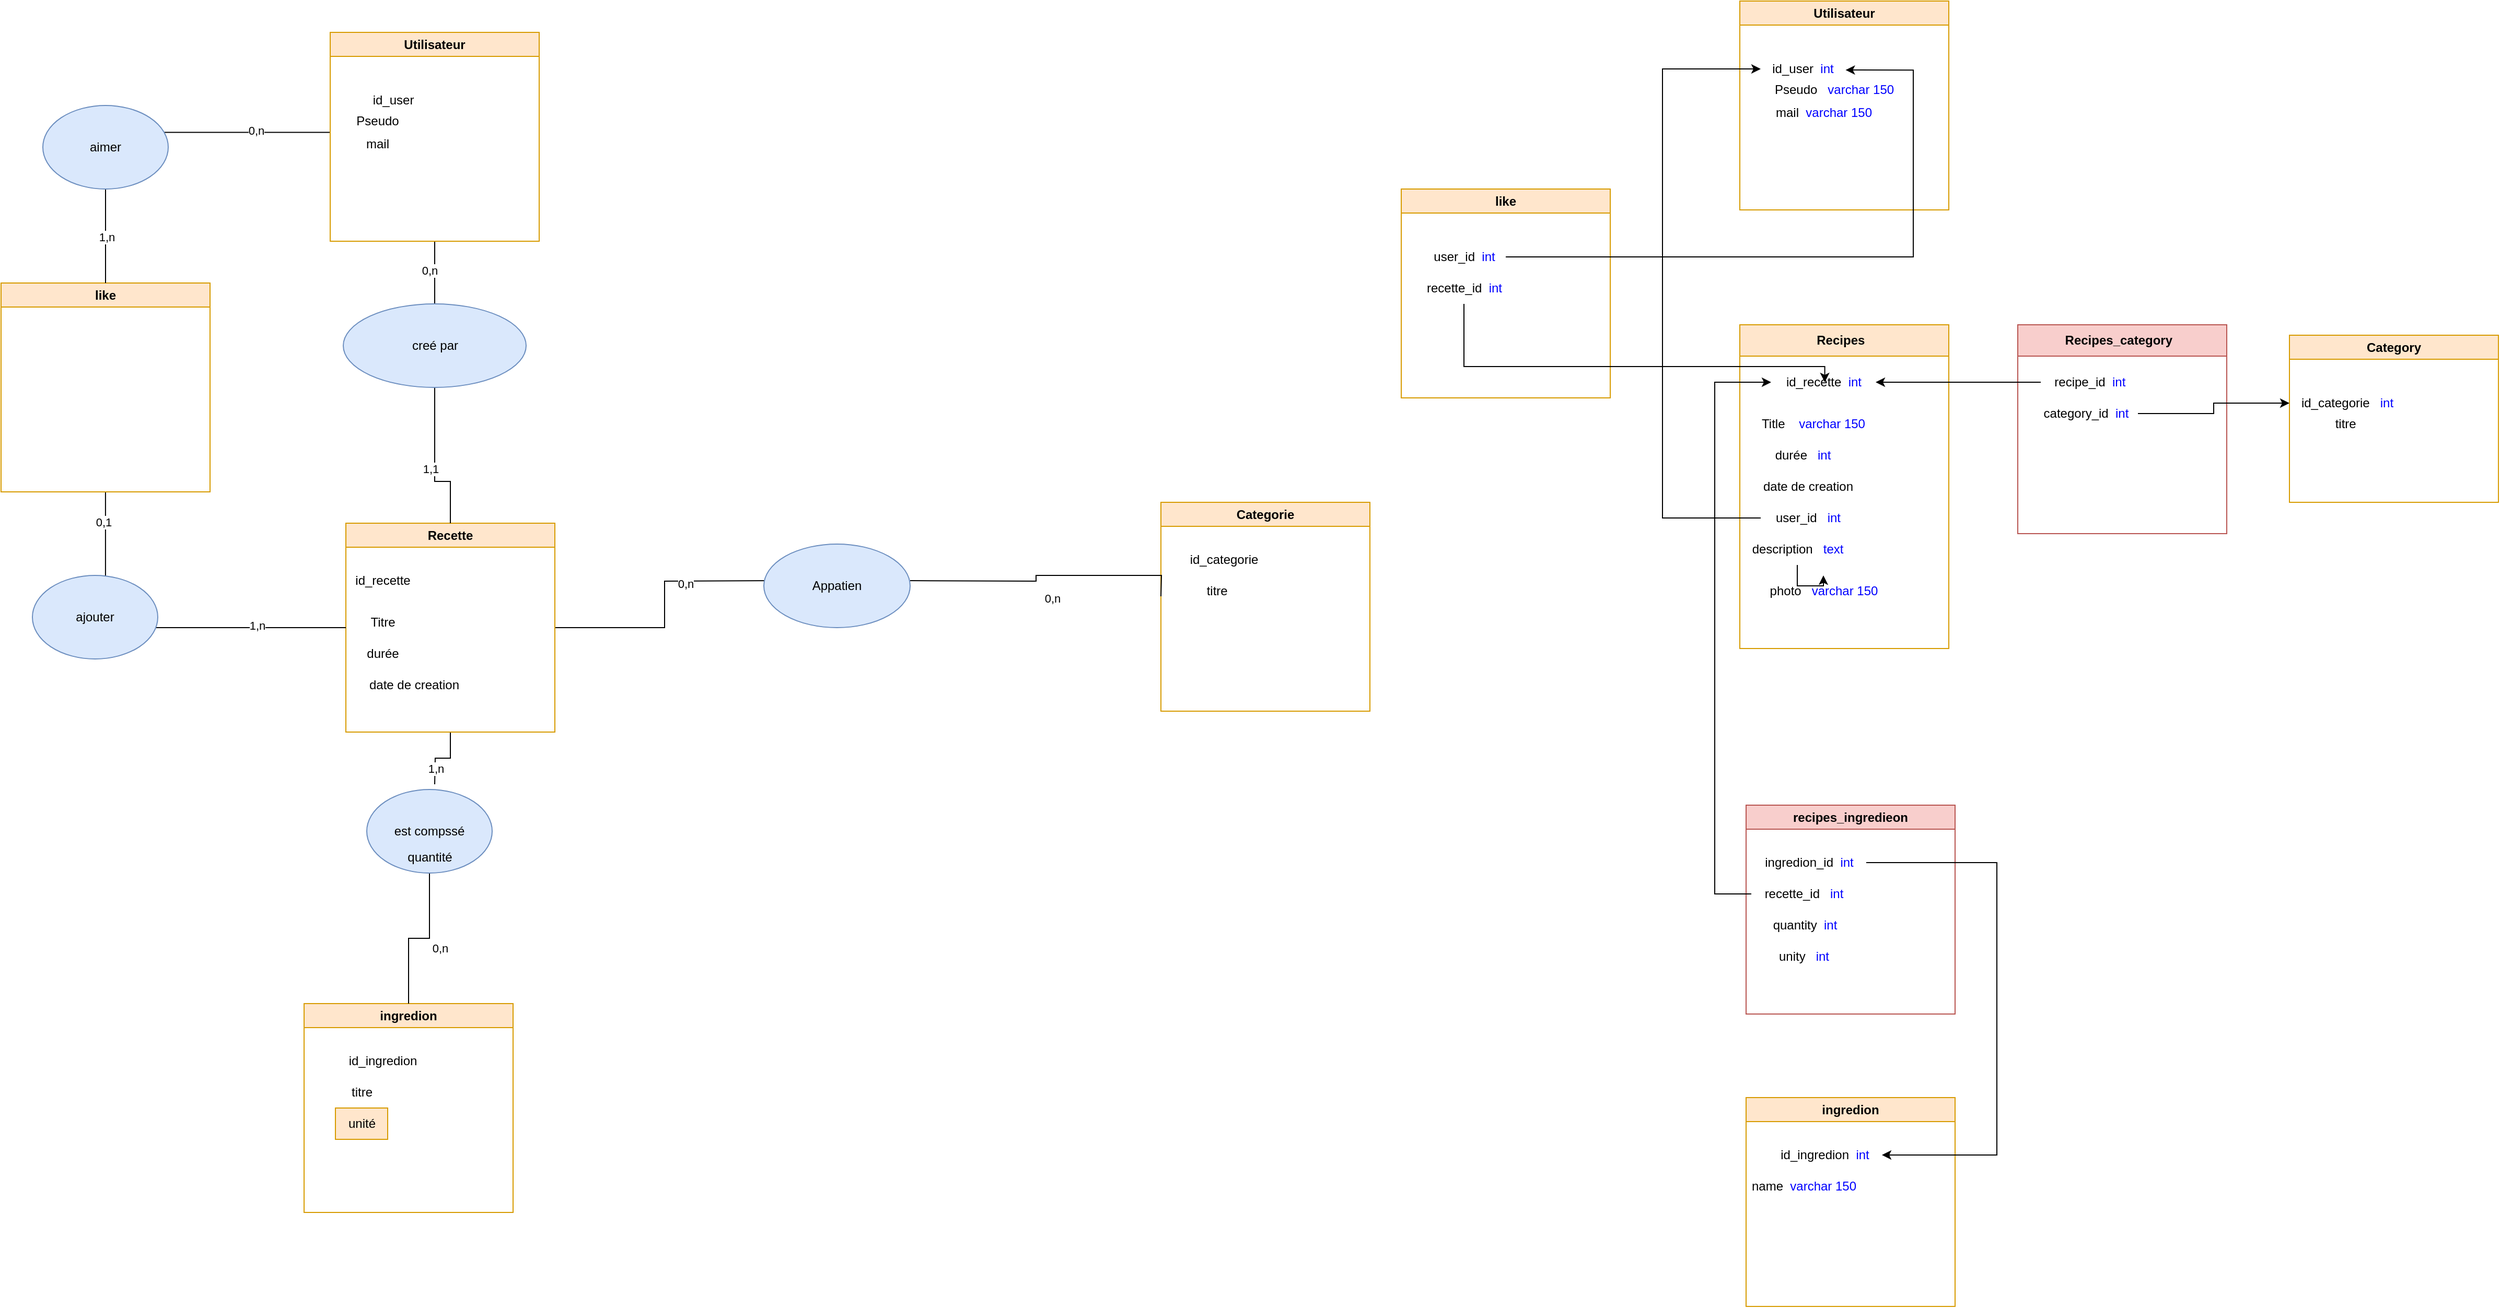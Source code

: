 <mxfile version="21.1.8" type="github">
  <diagram name="Page-1" id="wgrk6S5nRZcHMJpSFBIV">
    <mxGraphModel dx="1641" dy="1627" grid="1" gridSize="10" guides="1" tooltips="1" connect="1" arrows="1" fold="1" page="1" pageScale="1" pageWidth="827" pageHeight="1169" math="0" shadow="0">
      <root>
        <mxCell id="0" />
        <mxCell id="1" parent="0" />
        <mxCell id="pvugn4LxKU0_r8Y4LYPX-5" style="edgeStyle=orthogonalEdgeStyle;rounded=0;orthogonalLoop=1;jettySize=auto;html=1;entryX=0;entryY=0.5;entryDx=0;entryDy=0;endArrow=none;endFill=0;" edge="1" parent="1" source="pvugn4LxKU0_r8Y4LYPX-1">
          <mxGeometry relative="1" as="geometry">
            <mxPoint x="530" y="345" as="targetPoint" />
          </mxGeometry>
        </mxCell>
        <mxCell id="pvugn4LxKU0_r8Y4LYPX-25" value="0,n" style="edgeLabel;html=1;align=center;verticalAlign=middle;resizable=0;points=[];" vertex="1" connectable="0" parent="pvugn4LxKU0_r8Y4LYPX-5">
          <mxGeometry x="0.333" y="-2" relative="1" as="geometry">
            <mxPoint as="offset" />
          </mxGeometry>
        </mxCell>
        <mxCell id="pvugn4LxKU0_r8Y4LYPX-10" style="edgeStyle=orthogonalEdgeStyle;rounded=0;orthogonalLoop=1;jettySize=auto;html=1;exitX=0.5;exitY=1;exitDx=0;exitDy=0;endArrow=none;endFill=0;" edge="1" parent="1" source="pvugn4LxKU0_r8Y4LYPX-1">
          <mxGeometry relative="1" as="geometry">
            <mxPoint x="205.0" y="540" as="targetPoint" />
          </mxGeometry>
        </mxCell>
        <mxCell id="pvugn4LxKU0_r8Y4LYPX-1" value="Recette" style="swimlane;whiteSpace=wrap;html=1;fillColor=#ffe6cc;strokeColor=#d79b00;" vertex="1" parent="1">
          <mxGeometry x="120" y="290" width="200" height="200" as="geometry" />
        </mxCell>
        <mxCell id="pvugn4LxKU0_r8Y4LYPX-18" value="Titre" style="text;html=1;align=center;verticalAlign=middle;resizable=0;points=[];autosize=1;strokeColor=none;fillColor=none;" vertex="1" parent="pvugn4LxKU0_r8Y4LYPX-1">
          <mxGeometry x="10" y="80" width="50" height="30" as="geometry" />
        </mxCell>
        <mxCell id="pvugn4LxKU0_r8Y4LYPX-19" value="durée" style="text;html=1;align=center;verticalAlign=middle;resizable=0;points=[];autosize=1;strokeColor=none;fillColor=none;" vertex="1" parent="pvugn4LxKU0_r8Y4LYPX-1">
          <mxGeometry x="10" y="110" width="50" height="30" as="geometry" />
        </mxCell>
        <mxCell id="pvugn4LxKU0_r8Y4LYPX-20" value="date de creation" style="text;html=1;align=center;verticalAlign=middle;resizable=0;points=[];autosize=1;strokeColor=none;fillColor=none;" vertex="1" parent="pvugn4LxKU0_r8Y4LYPX-1">
          <mxGeometry x="10" y="140" width="110" height="30" as="geometry" />
        </mxCell>
        <mxCell id="pvugn4LxKU0_r8Y4LYPX-35" value="id_recette" style="text;html=1;align=center;verticalAlign=middle;resizable=0;points=[];autosize=1;strokeColor=none;fillColor=none;" vertex="1" parent="pvugn4LxKU0_r8Y4LYPX-1">
          <mxGeometry x="-5" y="40" width="80" height="30" as="geometry" />
        </mxCell>
        <mxCell id="pvugn4LxKU0_r8Y4LYPX-2" value="Categorie" style="swimlane;whiteSpace=wrap;html=1;fillColor=#ffe6cc;strokeColor=#d79b00;" vertex="1" parent="1">
          <mxGeometry x="900" y="270" width="200" height="200" as="geometry" />
        </mxCell>
        <mxCell id="pvugn4LxKU0_r8Y4LYPX-24" value="titre&amp;nbsp;" style="text;html=1;align=center;verticalAlign=middle;resizable=0;points=[];autosize=1;strokeColor=none;fillColor=none;" vertex="1" parent="pvugn4LxKU0_r8Y4LYPX-2">
          <mxGeometry x="30" y="70" width="50" height="30" as="geometry" />
        </mxCell>
        <mxCell id="pvugn4LxKU0_r8Y4LYPX-37" value="id_categorie" style="text;html=1;align=center;verticalAlign=middle;resizable=0;points=[];autosize=1;strokeColor=none;fillColor=none;" vertex="1" parent="pvugn4LxKU0_r8Y4LYPX-2">
          <mxGeometry x="15" y="40" width="90" height="30" as="geometry" />
        </mxCell>
        <mxCell id="pvugn4LxKU0_r8Y4LYPX-7" value="" style="edgeStyle=orthogonalEdgeStyle;rounded=0;orthogonalLoop=1;jettySize=auto;html=1;endArrow=none;endFill=0;" edge="1" parent="1">
          <mxGeometry relative="1" as="geometry">
            <mxPoint x="660" y="345" as="sourcePoint" />
            <mxPoint x="900" y="360" as="targetPoint" />
          </mxGeometry>
        </mxCell>
        <mxCell id="pvugn4LxKU0_r8Y4LYPX-8" value="ingredion" style="swimlane;whiteSpace=wrap;html=1;fillColor=#ffe6cc;strokeColor=#d79b00;" vertex="1" parent="1">
          <mxGeometry x="80" y="750" width="200" height="200" as="geometry" />
        </mxCell>
        <mxCell id="pvugn4LxKU0_r8Y4LYPX-21" value="titre" style="text;html=1;align=center;verticalAlign=middle;resizable=0;points=[];autosize=1;strokeColor=none;fillColor=none;" vertex="1" parent="pvugn4LxKU0_r8Y4LYPX-8">
          <mxGeometry x="35" y="70" width="40" height="30" as="geometry" />
        </mxCell>
        <mxCell id="pvugn4LxKU0_r8Y4LYPX-23" value="unité" style="text;html=1;align=center;verticalAlign=middle;resizable=0;points=[];autosize=1;strokeColor=#d79b00;fillColor=#ffe6cc;" vertex="1" parent="pvugn4LxKU0_r8Y4LYPX-8">
          <mxGeometry x="30" y="100" width="50" height="30" as="geometry" />
        </mxCell>
        <mxCell id="pvugn4LxKU0_r8Y4LYPX-38" value="id_ingredion" style="text;html=1;align=center;verticalAlign=middle;resizable=0;points=[];autosize=1;strokeColor=none;fillColor=none;" vertex="1" parent="pvugn4LxKU0_r8Y4LYPX-8">
          <mxGeometry x="30" y="40" width="90" height="30" as="geometry" />
        </mxCell>
        <mxCell id="pvugn4LxKU0_r8Y4LYPX-11" style="edgeStyle=orthogonalEdgeStyle;rounded=0;orthogonalLoop=1;jettySize=auto;html=1;endArrow=none;endFill=0;" edge="1" parent="1" source="pvugn4LxKU0_r8Y4LYPX-22" target="pvugn4LxKU0_r8Y4LYPX-8">
          <mxGeometry relative="1" as="geometry">
            <mxPoint x="205" y="670" as="sourcePoint" />
          </mxGeometry>
        </mxCell>
        <mxCell id="pvugn4LxKU0_r8Y4LYPX-16" style="edgeStyle=orthogonalEdgeStyle;rounded=0;orthogonalLoop=1;jettySize=auto;html=1;exitX=0.5;exitY=1;exitDx=0;exitDy=0;endArrow=none;endFill=0;" edge="1" parent="1" source="pvugn4LxKU0_r8Y4LYPX-12" target="pvugn4LxKU0_r8Y4LYPX-109">
          <mxGeometry relative="1" as="geometry">
            <mxPoint x="205.0" y="70" as="targetPoint" />
          </mxGeometry>
        </mxCell>
        <mxCell id="pvugn4LxKU0_r8Y4LYPX-93" style="edgeStyle=orthogonalEdgeStyle;rounded=0;orthogonalLoop=1;jettySize=auto;html=1;entryX=0.969;entryY=0.322;entryDx=0;entryDy=0;endArrow=none;endFill=0;entryPerimeter=0;" edge="1" parent="1" source="pvugn4LxKU0_r8Y4LYPX-12" target="pvugn4LxKU0_r8Y4LYPX-107">
          <mxGeometry relative="1" as="geometry">
            <mxPoint x="-45.0" y="-85" as="targetPoint" />
            <Array as="points">
              <mxPoint x="70" y="-85" />
            </Array>
          </mxGeometry>
        </mxCell>
        <mxCell id="pvugn4LxKU0_r8Y4LYPX-12" value="Utilisateur" style="swimlane;whiteSpace=wrap;html=1;fillColor=#ffe6cc;strokeColor=#d79b00;" vertex="1" parent="1">
          <mxGeometry x="105" y="-180" width="200" height="200" as="geometry" />
        </mxCell>
        <mxCell id="pvugn4LxKU0_r8Y4LYPX-14" value="Pseudo" style="text;html=1;align=center;verticalAlign=middle;resizable=0;points=[];autosize=1;strokeColor=none;fillColor=none;" vertex="1" parent="pvugn4LxKU0_r8Y4LYPX-12">
          <mxGeometry x="15" y="70" width="60" height="30" as="geometry" />
        </mxCell>
        <mxCell id="pvugn4LxKU0_r8Y4LYPX-15" value="mail" style="text;html=1;align=center;verticalAlign=middle;resizable=0;points=[];autosize=1;strokeColor=none;fillColor=none;" vertex="1" parent="pvugn4LxKU0_r8Y4LYPX-12">
          <mxGeometry x="20" y="92" width="50" height="30" as="geometry" />
        </mxCell>
        <mxCell id="pvugn4LxKU0_r8Y4LYPX-36" value="id_user" style="text;html=1;align=center;verticalAlign=middle;resizable=0;points=[];autosize=1;strokeColor=none;fillColor=none;" vertex="1" parent="pvugn4LxKU0_r8Y4LYPX-12">
          <mxGeometry x="30" y="50" width="60" height="30" as="geometry" />
        </mxCell>
        <mxCell id="pvugn4LxKU0_r8Y4LYPX-17" style="edgeStyle=orthogonalEdgeStyle;rounded=0;orthogonalLoop=1;jettySize=auto;html=1;endArrow=none;endFill=0;" edge="1" parent="1" source="pvugn4LxKU0_r8Y4LYPX-109" target="pvugn4LxKU0_r8Y4LYPX-1">
          <mxGeometry relative="1" as="geometry">
            <mxPoint x="205.0" y="200" as="sourcePoint" />
            <Array as="points">
              <mxPoint x="205" y="250" />
              <mxPoint x="220" y="250" />
            </Array>
          </mxGeometry>
        </mxCell>
        <mxCell id="pvugn4LxKU0_r8Y4LYPX-26" value="0,n" style="edgeLabel;html=1;align=center;verticalAlign=middle;resizable=0;points=[];" vertex="1" connectable="0" parent="1">
          <mxGeometry x="790" y="260" as="geometry">
            <mxPoint x="6" y="102" as="offset" />
          </mxGeometry>
        </mxCell>
        <mxCell id="pvugn4LxKU0_r8Y4LYPX-27" value="1,1" style="edgeLabel;html=1;align=center;verticalAlign=middle;resizable=0;points=[];" vertex="1" connectable="0" parent="1">
          <mxGeometry x="390" y="357" as="geometry">
            <mxPoint x="-189" y="-119" as="offset" />
          </mxGeometry>
        </mxCell>
        <mxCell id="pvugn4LxKU0_r8Y4LYPX-28" value="0,n" style="edgeLabel;html=1;align=center;verticalAlign=middle;resizable=0;points=[];" vertex="1" connectable="0" parent="1">
          <mxGeometry x="455" y="357" as="geometry">
            <mxPoint x="-255" y="-309" as="offset" />
          </mxGeometry>
        </mxCell>
        <mxCell id="pvugn4LxKU0_r8Y4LYPX-29" value="1,n" style="edgeLabel;html=1;align=center;verticalAlign=middle;resizable=0;points=[];" vertex="1" connectable="0" parent="1">
          <mxGeometry x="460" y="340" as="geometry">
            <mxPoint x="-254" y="185" as="offset" />
          </mxGeometry>
        </mxCell>
        <mxCell id="pvugn4LxKU0_r8Y4LYPX-30" value="0,n" style="edgeLabel;html=1;align=center;verticalAlign=middle;resizable=0;points=[];" vertex="1" connectable="0" parent="1">
          <mxGeometry x="455" y="357" as="geometry">
            <mxPoint x="-245" y="340" as="offset" />
          </mxGeometry>
        </mxCell>
        <mxCell id="pvugn4LxKU0_r8Y4LYPX-39" value="Utilisateur" style="swimlane;whiteSpace=wrap;html=1;fillColor=#ffe6cc;strokeColor=#d79b00;" vertex="1" parent="1">
          <mxGeometry x="1454" y="-210" width="200" height="200" as="geometry" />
        </mxCell>
        <mxCell id="pvugn4LxKU0_r8Y4LYPX-40" value="Pseudo&amp;nbsp; &amp;nbsp;&lt;font color=&quot;#0000ff&quot;&gt;varchar 150&lt;/font&gt;" style="text;html=1;align=center;verticalAlign=middle;resizable=0;points=[];autosize=1;strokeColor=none;fillColor=none;" vertex="1" parent="pvugn4LxKU0_r8Y4LYPX-39">
          <mxGeometry x="20" y="70" width="140" height="30" as="geometry" />
        </mxCell>
        <mxCell id="pvugn4LxKU0_r8Y4LYPX-41" value="mail&amp;nbsp;&amp;nbsp;&lt;font color=&quot;#0000ff&quot;&gt;varchar 150&lt;/font&gt;" style="text;html=1;align=center;verticalAlign=middle;resizable=0;points=[];autosize=1;strokeColor=none;fillColor=none;" vertex="1" parent="pvugn4LxKU0_r8Y4LYPX-39">
          <mxGeometry x="20" y="92" width="120" height="30" as="geometry" />
        </mxCell>
        <mxCell id="pvugn4LxKU0_r8Y4LYPX-42" value="id_user&amp;nbsp;&amp;nbsp;&lt;font color=&quot;#0000ff&quot;&gt;int&lt;/font&gt;" style="text;html=1;align=center;verticalAlign=middle;resizable=0;points=[];autosize=1;strokeColor=none;fillColor=none;" vertex="1" parent="pvugn4LxKU0_r8Y4LYPX-39">
          <mxGeometry x="20" y="50" width="80" height="30" as="geometry" />
        </mxCell>
        <mxCell id="pvugn4LxKU0_r8Y4LYPX-43" value="Recipes&amp;nbsp;&amp;nbsp;" style="swimlane;whiteSpace=wrap;html=1;fillColor=#ffe6cc;strokeColor=#d79b00;startSize=30;" vertex="1" parent="1">
          <mxGeometry x="1454" y="100" width="200" height="310" as="geometry" />
        </mxCell>
        <mxCell id="pvugn4LxKU0_r8Y4LYPX-44" value="Title&amp;nbsp; &amp;nbsp; &lt;font color=&quot;#0000ff&quot;&gt;varchar 150&lt;/font&gt;" style="text;html=1;align=center;verticalAlign=middle;resizable=0;points=[];autosize=1;strokeColor=none;fillColor=none;" vertex="1" parent="pvugn4LxKU0_r8Y4LYPX-43">
          <mxGeometry x="10" y="80" width="120" height="30" as="geometry" />
        </mxCell>
        <mxCell id="pvugn4LxKU0_r8Y4LYPX-45" value="durée&amp;nbsp; &amp;nbsp;&lt;font color=&quot;#0000ff&quot;&gt;int&lt;/font&gt;" style="text;html=1;align=center;verticalAlign=middle;resizable=0;points=[];autosize=1;strokeColor=none;fillColor=none;" vertex="1" parent="pvugn4LxKU0_r8Y4LYPX-43">
          <mxGeometry x="20" y="110" width="80" height="30" as="geometry" />
        </mxCell>
        <mxCell id="pvugn4LxKU0_r8Y4LYPX-46" value="date de creation" style="text;html=1;align=center;verticalAlign=middle;resizable=0;points=[];autosize=1;strokeColor=none;fillColor=none;" vertex="1" parent="pvugn4LxKU0_r8Y4LYPX-43">
          <mxGeometry x="10" y="140" width="110" height="30" as="geometry" />
        </mxCell>
        <mxCell id="pvugn4LxKU0_r8Y4LYPX-47" value="id_recette&amp;nbsp;&amp;nbsp;&lt;font color=&quot;#0000ff&quot;&gt;int&lt;/font&gt;" style="text;html=1;align=center;verticalAlign=middle;resizable=0;points=[];autosize=1;strokeColor=none;fillColor=none;" vertex="1" parent="pvugn4LxKU0_r8Y4LYPX-43">
          <mxGeometry x="30" y="40" width="100" height="30" as="geometry" />
        </mxCell>
        <mxCell id="pvugn4LxKU0_r8Y4LYPX-55" value="user_id&amp;nbsp; &amp;nbsp;&lt;font color=&quot;#0000ff&quot;&gt;int&lt;/font&gt;" style="text;html=1;align=center;verticalAlign=middle;resizable=0;points=[];autosize=1;strokeColor=none;fillColor=none;" vertex="1" parent="pvugn4LxKU0_r8Y4LYPX-43">
          <mxGeometry x="20" y="170" width="90" height="30" as="geometry" />
        </mxCell>
        <mxCell id="pvugn4LxKU0_r8Y4LYPX-115" value="" style="edgeStyle=orthogonalEdgeStyle;rounded=0;orthogonalLoop=1;jettySize=auto;html=1;" edge="1" parent="pvugn4LxKU0_r8Y4LYPX-43" source="pvugn4LxKU0_r8Y4LYPX-77" target="pvugn4LxKU0_r8Y4LYPX-78">
          <mxGeometry relative="1" as="geometry" />
        </mxCell>
        <mxCell id="pvugn4LxKU0_r8Y4LYPX-77" value="description&amp;nbsp; &amp;nbsp;&lt;font color=&quot;#0000ff&quot;&gt;text&lt;/font&gt;" style="text;html=1;align=center;verticalAlign=middle;resizable=0;points=[];autosize=1;strokeColor=none;fillColor=none;" vertex="1" parent="pvugn4LxKU0_r8Y4LYPX-43">
          <mxGeometry y="200" width="110" height="30" as="geometry" />
        </mxCell>
        <mxCell id="pvugn4LxKU0_r8Y4LYPX-78" value="photo&amp;nbsp; &amp;nbsp;&lt;font color=&quot;#0000ff&quot;&gt;varchar 150&lt;/font&gt;" style="text;html=1;align=center;verticalAlign=middle;resizable=0;points=[];autosize=1;strokeColor=none;fillColor=none;" vertex="1" parent="pvugn4LxKU0_r8Y4LYPX-43">
          <mxGeometry x="15" y="240" width="130" height="30" as="geometry" />
        </mxCell>
        <mxCell id="pvugn4LxKU0_r8Y4LYPX-48" value="ingredion" style="swimlane;whiteSpace=wrap;html=1;fillColor=#ffe6cc;strokeColor=#d79b00;" vertex="1" parent="1">
          <mxGeometry x="1460" y="840" width="200" height="200" as="geometry" />
        </mxCell>
        <mxCell id="pvugn4LxKU0_r8Y4LYPX-49" value="name&amp;nbsp;&amp;nbsp;&lt;font color=&quot;#0000ff&quot;&gt;varchar 150&lt;/font&gt;" style="text;html=1;align=center;verticalAlign=middle;resizable=0;points=[];autosize=1;strokeColor=none;fillColor=none;" vertex="1" parent="pvugn4LxKU0_r8Y4LYPX-48">
          <mxGeometry x="-5" y="70" width="120" height="30" as="geometry" />
        </mxCell>
        <mxCell id="pvugn4LxKU0_r8Y4LYPX-51" value="id_ingredion&amp;nbsp;&amp;nbsp;&lt;font color=&quot;#0000ff&quot;&gt;int&lt;/font&gt;" style="text;html=1;align=center;verticalAlign=middle;resizable=0;points=[];autosize=1;strokeColor=none;fillColor=none;" vertex="1" parent="pvugn4LxKU0_r8Y4LYPX-48">
          <mxGeometry x="20" y="40" width="110" height="30" as="geometry" />
        </mxCell>
        <mxCell id="pvugn4LxKU0_r8Y4LYPX-52" value="Category" style="swimlane;whiteSpace=wrap;html=1;fillColor=#ffe6cc;strokeColor=#d79b00;" vertex="1" parent="1">
          <mxGeometry x="1980" y="110" width="200" height="160" as="geometry" />
        </mxCell>
        <mxCell id="pvugn4LxKU0_r8Y4LYPX-53" value="titre&amp;nbsp;" style="text;html=1;align=center;verticalAlign=middle;resizable=0;points=[];autosize=1;strokeColor=none;fillColor=none;" vertex="1" parent="pvugn4LxKU0_r8Y4LYPX-52">
          <mxGeometry x="30" y="70" width="50" height="30" as="geometry" />
        </mxCell>
        <mxCell id="pvugn4LxKU0_r8Y4LYPX-54" value="id_categorie&amp;nbsp; &amp;nbsp;&lt;font color=&quot;#0000ff&quot;&gt;int&lt;/font&gt;" style="text;html=1;align=center;verticalAlign=middle;resizable=0;points=[];autosize=1;strokeColor=none;fillColor=none;" vertex="1" parent="pvugn4LxKU0_r8Y4LYPX-52">
          <mxGeometry y="50" width="110" height="30" as="geometry" />
        </mxCell>
        <mxCell id="pvugn4LxKU0_r8Y4LYPX-56" value="Recipes_category&amp;nbsp;&amp;nbsp;" style="swimlane;whiteSpace=wrap;html=1;fillColor=#f8cecc;strokeColor=#b85450;startSize=30;" vertex="1" parent="1">
          <mxGeometry x="1720" y="100" width="200" height="200" as="geometry" />
        </mxCell>
        <mxCell id="pvugn4LxKU0_r8Y4LYPX-57" value="&amp;nbsp;" style="text;html=1;align=center;verticalAlign=middle;resizable=0;points=[];autosize=1;strokeColor=none;fillColor=none;" vertex="1" parent="pvugn4LxKU0_r8Y4LYPX-56">
          <mxGeometry x="20" y="80" width="30" height="30" as="geometry" />
        </mxCell>
        <mxCell id="pvugn4LxKU0_r8Y4LYPX-58" value="category_id&amp;nbsp;&amp;nbsp;&lt;font color=&quot;#0000ff&quot;&gt;int&lt;/font&gt;" style="text;html=1;align=center;verticalAlign=middle;resizable=0;points=[];autosize=1;strokeColor=none;fillColor=none;" vertex="1" parent="pvugn4LxKU0_r8Y4LYPX-56">
          <mxGeometry x="15" y="70" width="100" height="30" as="geometry" />
        </mxCell>
        <mxCell id="pvugn4LxKU0_r8Y4LYPX-60" value="&amp;nbsp;recipe_id&amp;nbsp;&amp;nbsp;&lt;font color=&quot;#0000ff&quot;&gt;int&lt;/font&gt;" style="text;html=1;align=center;verticalAlign=middle;resizable=0;points=[];autosize=1;strokeColor=none;fillColor=none;" vertex="1" parent="pvugn4LxKU0_r8Y4LYPX-56">
          <mxGeometry x="22" y="40" width="90" height="30" as="geometry" />
        </mxCell>
        <mxCell id="pvugn4LxKU0_r8Y4LYPX-64" style="edgeStyle=orthogonalEdgeStyle;rounded=0;orthogonalLoop=1;jettySize=auto;html=1;" edge="1" parent="1" source="pvugn4LxKU0_r8Y4LYPX-58" target="pvugn4LxKU0_r8Y4LYPX-54">
          <mxGeometry relative="1" as="geometry" />
        </mxCell>
        <mxCell id="pvugn4LxKU0_r8Y4LYPX-65" style="edgeStyle=orthogonalEdgeStyle;rounded=0;orthogonalLoop=1;jettySize=auto;html=1;" edge="1" parent="1" source="pvugn4LxKU0_r8Y4LYPX-60" target="pvugn4LxKU0_r8Y4LYPX-47">
          <mxGeometry relative="1" as="geometry" />
        </mxCell>
        <mxCell id="pvugn4LxKU0_r8Y4LYPX-67" value="recipes_ingredieon" style="swimlane;whiteSpace=wrap;html=1;fillColor=#f8cecc;strokeColor=#b85450;" vertex="1" parent="1">
          <mxGeometry x="1460" y="560" width="200" height="200" as="geometry" />
        </mxCell>
        <mxCell id="pvugn4LxKU0_r8Y4LYPX-68" value="recette_id&amp;nbsp; &amp;nbsp;&lt;font color=&quot;#0000ff&quot;&gt;int&lt;/font&gt;" style="text;html=1;align=center;verticalAlign=middle;resizable=0;points=[];autosize=1;strokeColor=none;fillColor=none;" vertex="1" parent="pvugn4LxKU0_r8Y4LYPX-67">
          <mxGeometry x="5" y="70" width="100" height="30" as="geometry" />
        </mxCell>
        <mxCell id="pvugn4LxKU0_r8Y4LYPX-69" value="quantity&amp;nbsp;&amp;nbsp;&lt;font color=&quot;#0000ff&quot;&gt;int&lt;/font&gt;" style="text;html=1;align=center;verticalAlign=middle;resizable=0;points=[];autosize=1;strokeColor=none;fillColor=none;" vertex="1" parent="pvugn4LxKU0_r8Y4LYPX-67">
          <mxGeometry x="16" y="100" width="80" height="30" as="geometry" />
        </mxCell>
        <mxCell id="pvugn4LxKU0_r8Y4LYPX-70" value="ingredion_id&amp;nbsp;&amp;nbsp;&lt;font color=&quot;#0000ff&quot;&gt;int&lt;/font&gt;" style="text;html=1;align=center;verticalAlign=middle;resizable=0;points=[];autosize=1;strokeColor=none;fillColor=none;" vertex="1" parent="pvugn4LxKU0_r8Y4LYPX-67">
          <mxGeometry x="5" y="40" width="110" height="30" as="geometry" />
        </mxCell>
        <mxCell id="pvugn4LxKU0_r8Y4LYPX-50" value="unity&amp;nbsp; &amp;nbsp;&lt;font color=&quot;#0000ff&quot;&gt;int&lt;/font&gt;" style="text;html=1;align=center;verticalAlign=middle;resizable=0;points=[];autosize=1;strokeColor=none;fillColor=none;" vertex="1" parent="pvugn4LxKU0_r8Y4LYPX-67">
          <mxGeometry x="20" y="130" width="70" height="30" as="geometry" />
        </mxCell>
        <mxCell id="pvugn4LxKU0_r8Y4LYPX-71" style="edgeStyle=orthogonalEdgeStyle;rounded=0;orthogonalLoop=1;jettySize=auto;html=1;" edge="1" parent="1" source="pvugn4LxKU0_r8Y4LYPX-70" target="pvugn4LxKU0_r8Y4LYPX-51">
          <mxGeometry relative="1" as="geometry">
            <Array as="points">
              <mxPoint x="1700" y="615" />
              <mxPoint x="1700" y="895" />
            </Array>
          </mxGeometry>
        </mxCell>
        <mxCell id="pvugn4LxKU0_r8Y4LYPX-72" style="edgeStyle=orthogonalEdgeStyle;rounded=0;orthogonalLoop=1;jettySize=auto;html=1;" edge="1" parent="1" source="pvugn4LxKU0_r8Y4LYPX-68" target="pvugn4LxKU0_r8Y4LYPX-47">
          <mxGeometry relative="1" as="geometry">
            <Array as="points">
              <mxPoint x="1430" y="645" />
              <mxPoint x="1430" y="155" />
            </Array>
          </mxGeometry>
        </mxCell>
        <mxCell id="pvugn4LxKU0_r8Y4LYPX-73" style="edgeStyle=orthogonalEdgeStyle;rounded=0;orthogonalLoop=1;jettySize=auto;html=1;" edge="1" parent="1" source="pvugn4LxKU0_r8Y4LYPX-55" target="pvugn4LxKU0_r8Y4LYPX-42">
          <mxGeometry relative="1" as="geometry">
            <Array as="points">
              <mxPoint x="1380" y="285" />
              <mxPoint x="1380" y="-145" />
            </Array>
          </mxGeometry>
        </mxCell>
        <mxCell id="pvugn4LxKU0_r8Y4LYPX-79" value="like" style="swimlane;whiteSpace=wrap;html=1;fillColor=#ffe6cc;strokeColor=#d79b00;" vertex="1" parent="1">
          <mxGeometry x="1130" y="-30" width="200" height="200" as="geometry" />
        </mxCell>
        <mxCell id="pvugn4LxKU0_r8Y4LYPX-82" value="user_id&amp;nbsp;&lt;font color=&quot;#0000ff&quot;&gt; int&lt;/font&gt;" style="text;html=1;align=center;verticalAlign=middle;resizable=0;points=[];autosize=1;strokeColor=none;fillColor=none;" vertex="1" parent="pvugn4LxKU0_r8Y4LYPX-79">
          <mxGeometry x="20" y="50" width="80" height="30" as="geometry" />
        </mxCell>
        <mxCell id="pvugn4LxKU0_r8Y4LYPX-83" value="recette_id&amp;nbsp;&amp;nbsp;&lt;font color=&quot;#0000ff&quot;&gt;int&lt;/font&gt;" style="text;html=1;align=center;verticalAlign=middle;resizable=0;points=[];autosize=1;strokeColor=none;fillColor=none;" vertex="1" parent="pvugn4LxKU0_r8Y4LYPX-79">
          <mxGeometry x="10" y="80" width="100" height="30" as="geometry" />
        </mxCell>
        <mxCell id="pvugn4LxKU0_r8Y4LYPX-84" style="edgeStyle=orthogonalEdgeStyle;rounded=0;orthogonalLoop=1;jettySize=auto;html=1;entryX=0.513;entryY=0.5;entryDx=0;entryDy=0;entryPerimeter=0;" edge="1" parent="1" source="pvugn4LxKU0_r8Y4LYPX-83" target="pvugn4LxKU0_r8Y4LYPX-47">
          <mxGeometry relative="1" as="geometry">
            <mxPoint x="1110" y="130" as="sourcePoint" />
            <Array as="points">
              <mxPoint x="1190" y="140" />
              <mxPoint x="1535" y="140" />
            </Array>
          </mxGeometry>
        </mxCell>
        <mxCell id="pvugn4LxKU0_r8Y4LYPX-85" style="edgeStyle=orthogonalEdgeStyle;rounded=0;orthogonalLoop=1;jettySize=auto;html=1;entryX=1.015;entryY=0.535;entryDx=0;entryDy=0;entryPerimeter=0;" edge="1" parent="1" source="pvugn4LxKU0_r8Y4LYPX-82" target="pvugn4LxKU0_r8Y4LYPX-42">
          <mxGeometry relative="1" as="geometry">
            <Array as="points">
              <mxPoint x="1620" y="35" />
              <mxPoint x="1620" y="-144" />
            </Array>
          </mxGeometry>
        </mxCell>
        <mxCell id="pvugn4LxKU0_r8Y4LYPX-95" style="edgeStyle=orthogonalEdgeStyle;rounded=0;orthogonalLoop=1;jettySize=auto;html=1;entryX=0.583;entryY=0.125;entryDx=0;entryDy=0;entryPerimeter=0;endArrow=none;endFill=0;" edge="1" parent="1" source="pvugn4LxKU0_r8Y4LYPX-86" target="pvugn4LxKU0_r8Y4LYPX-108">
          <mxGeometry relative="1" as="geometry">
            <mxPoint x="-110.66" y="322.92" as="targetPoint" />
          </mxGeometry>
        </mxCell>
        <mxCell id="pvugn4LxKU0_r8Y4LYPX-86" value="like" style="swimlane;whiteSpace=wrap;html=1;fillColor=#ffe6cc;strokeColor=#d79b00;" vertex="1" parent="1">
          <mxGeometry x="-210" y="60" width="200" height="200" as="geometry" />
        </mxCell>
        <mxCell id="pvugn4LxKU0_r8Y4LYPX-94" style="edgeStyle=orthogonalEdgeStyle;rounded=0;orthogonalLoop=1;jettySize=auto;html=1;entryX=0.5;entryY=0;entryDx=0;entryDy=0;endArrow=none;endFill=0;exitX=0.5;exitY=1;exitDx=0;exitDy=0;" edge="1" parent="1" source="pvugn4LxKU0_r8Y4LYPX-107" target="pvugn4LxKU0_r8Y4LYPX-86">
          <mxGeometry relative="1" as="geometry">
            <mxPoint x="-110.0" y="-20" as="sourcePoint" />
          </mxGeometry>
        </mxCell>
        <mxCell id="pvugn4LxKU0_r8Y4LYPX-96" style="edgeStyle=orthogonalEdgeStyle;rounded=0;orthogonalLoop=1;jettySize=auto;html=1;exitX=0.917;exitY=0.625;exitDx=0;exitDy=0;endArrow=none;endFill=0;entryX=0;entryY=0.5;entryDx=0;entryDy=0;exitPerimeter=0;" edge="1" parent="1" source="pvugn4LxKU0_r8Y4LYPX-108" target="pvugn4LxKU0_r8Y4LYPX-1">
          <mxGeometry relative="1" as="geometry">
            <mxPoint x="-35.0" y="390" as="sourcePoint" />
            <mxPoint x="110" y="390" as="targetPoint" />
          </mxGeometry>
        </mxCell>
        <mxCell id="pvugn4LxKU0_r8Y4LYPX-97" value="0,n" style="edgeLabel;html=1;align=center;verticalAlign=middle;resizable=0;points=[];" vertex="1" connectable="0" parent="1">
          <mxGeometry x="455" y="340" as="geometry">
            <mxPoint x="-421" y="-426" as="offset" />
          </mxGeometry>
        </mxCell>
        <mxCell id="pvugn4LxKU0_r8Y4LYPX-98" value="1,n" style="edgeLabel;html=1;align=center;verticalAlign=middle;resizable=0;points=[];" vertex="1" connectable="0" parent="1">
          <mxGeometry x="455" y="357" as="geometry">
            <mxPoint x="-564" y="-341" as="offset" />
          </mxGeometry>
        </mxCell>
        <mxCell id="pvugn4LxKU0_r8Y4LYPX-99" value="0,1" style="edgeLabel;html=1;align=center;verticalAlign=middle;resizable=0;points=[];" vertex="1" connectable="0" parent="1">
          <mxGeometry x="455" y="357" as="geometry">
            <mxPoint x="-567" y="-68" as="offset" />
          </mxGeometry>
        </mxCell>
        <mxCell id="pvugn4LxKU0_r8Y4LYPX-100" value="1,n" style="edgeLabel;html=1;align=center;verticalAlign=middle;resizable=0;points=[];" vertex="1" connectable="0" parent="1">
          <mxGeometry x="455" y="357" as="geometry">
            <mxPoint x="-420" y="31" as="offset" />
          </mxGeometry>
        </mxCell>
        <mxCell id="pvugn4LxKU0_r8Y4LYPX-107" value="aimer" style="ellipse;whiteSpace=wrap;html=1;fillColor=#dae8fc;strokeColor=#6c8ebf;" vertex="1" parent="1">
          <mxGeometry x="-170" y="-110" width="120" height="80" as="geometry" />
        </mxCell>
        <mxCell id="pvugn4LxKU0_r8Y4LYPX-108" value="ajouter" style="ellipse;whiteSpace=wrap;html=1;fillColor=#dae8fc;strokeColor=#6c8ebf;" vertex="1" parent="1">
          <mxGeometry x="-180" y="340" width="120" height="80" as="geometry" />
        </mxCell>
        <mxCell id="pvugn4LxKU0_r8Y4LYPX-109" value="creé par" style="ellipse;whiteSpace=wrap;html=1;fillColor=#dae8fc;strokeColor=#6c8ebf;" vertex="1" parent="1">
          <mxGeometry x="117.5" y="80" width="175" height="80" as="geometry" />
        </mxCell>
        <mxCell id="pvugn4LxKU0_r8Y4LYPX-111" value="est compssé" style="ellipse;whiteSpace=wrap;html=1;fillColor=#dae8fc;strokeColor=#6c8ebf;" vertex="1" parent="1">
          <mxGeometry x="140" y="545" width="120" height="80" as="geometry" />
        </mxCell>
        <mxCell id="pvugn4LxKU0_r8Y4LYPX-113" value="Appatien" style="ellipse;whiteSpace=wrap;html=1;fillColor=#dae8fc;strokeColor=#6c8ebf;" vertex="1" parent="1">
          <mxGeometry x="520" y="310" width="140" height="80" as="geometry" />
        </mxCell>
        <mxCell id="pvugn4LxKU0_r8Y4LYPX-22" value="quantité" style="text;html=1;align=center;verticalAlign=middle;resizable=0;points=[];autosize=1;strokeColor=none;fillColor=none;" vertex="1" parent="1">
          <mxGeometry x="165" y="595" width="70" height="30" as="geometry" />
        </mxCell>
      </root>
    </mxGraphModel>
  </diagram>
</mxfile>
